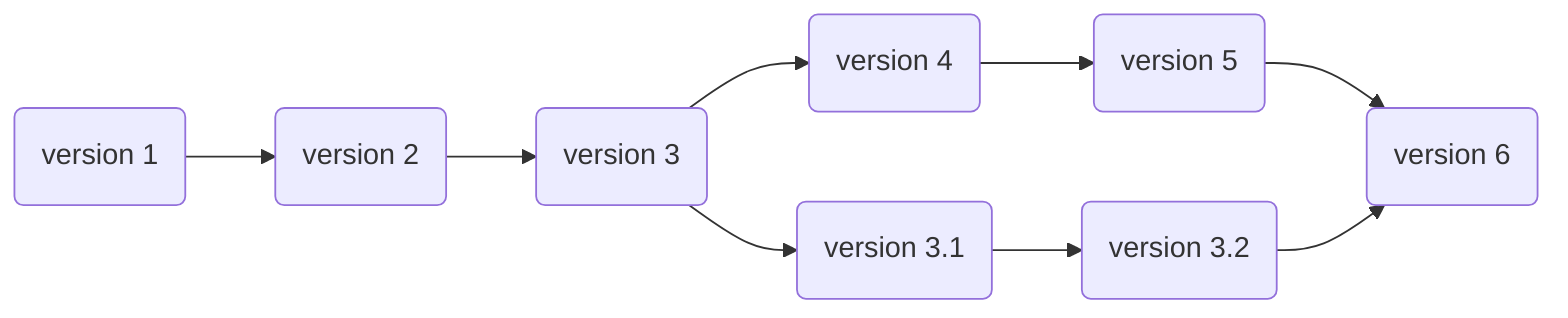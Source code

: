 flowchart LR
  v1(version 1) --> v2(version 2)
  v2(version 2) --> v3(version 3)
  v3(version 3) --> v4(version 4)
  v4(version 4) --> v5(version 5)
  v5(version 5) --> v6(version 6)
  v3(version 3) --> v3.1(version 3.1)
  v3.1(version 3.1) --> v3.2(version 3.2)  
  v3.2(version 3.2) --> v6(version 6)